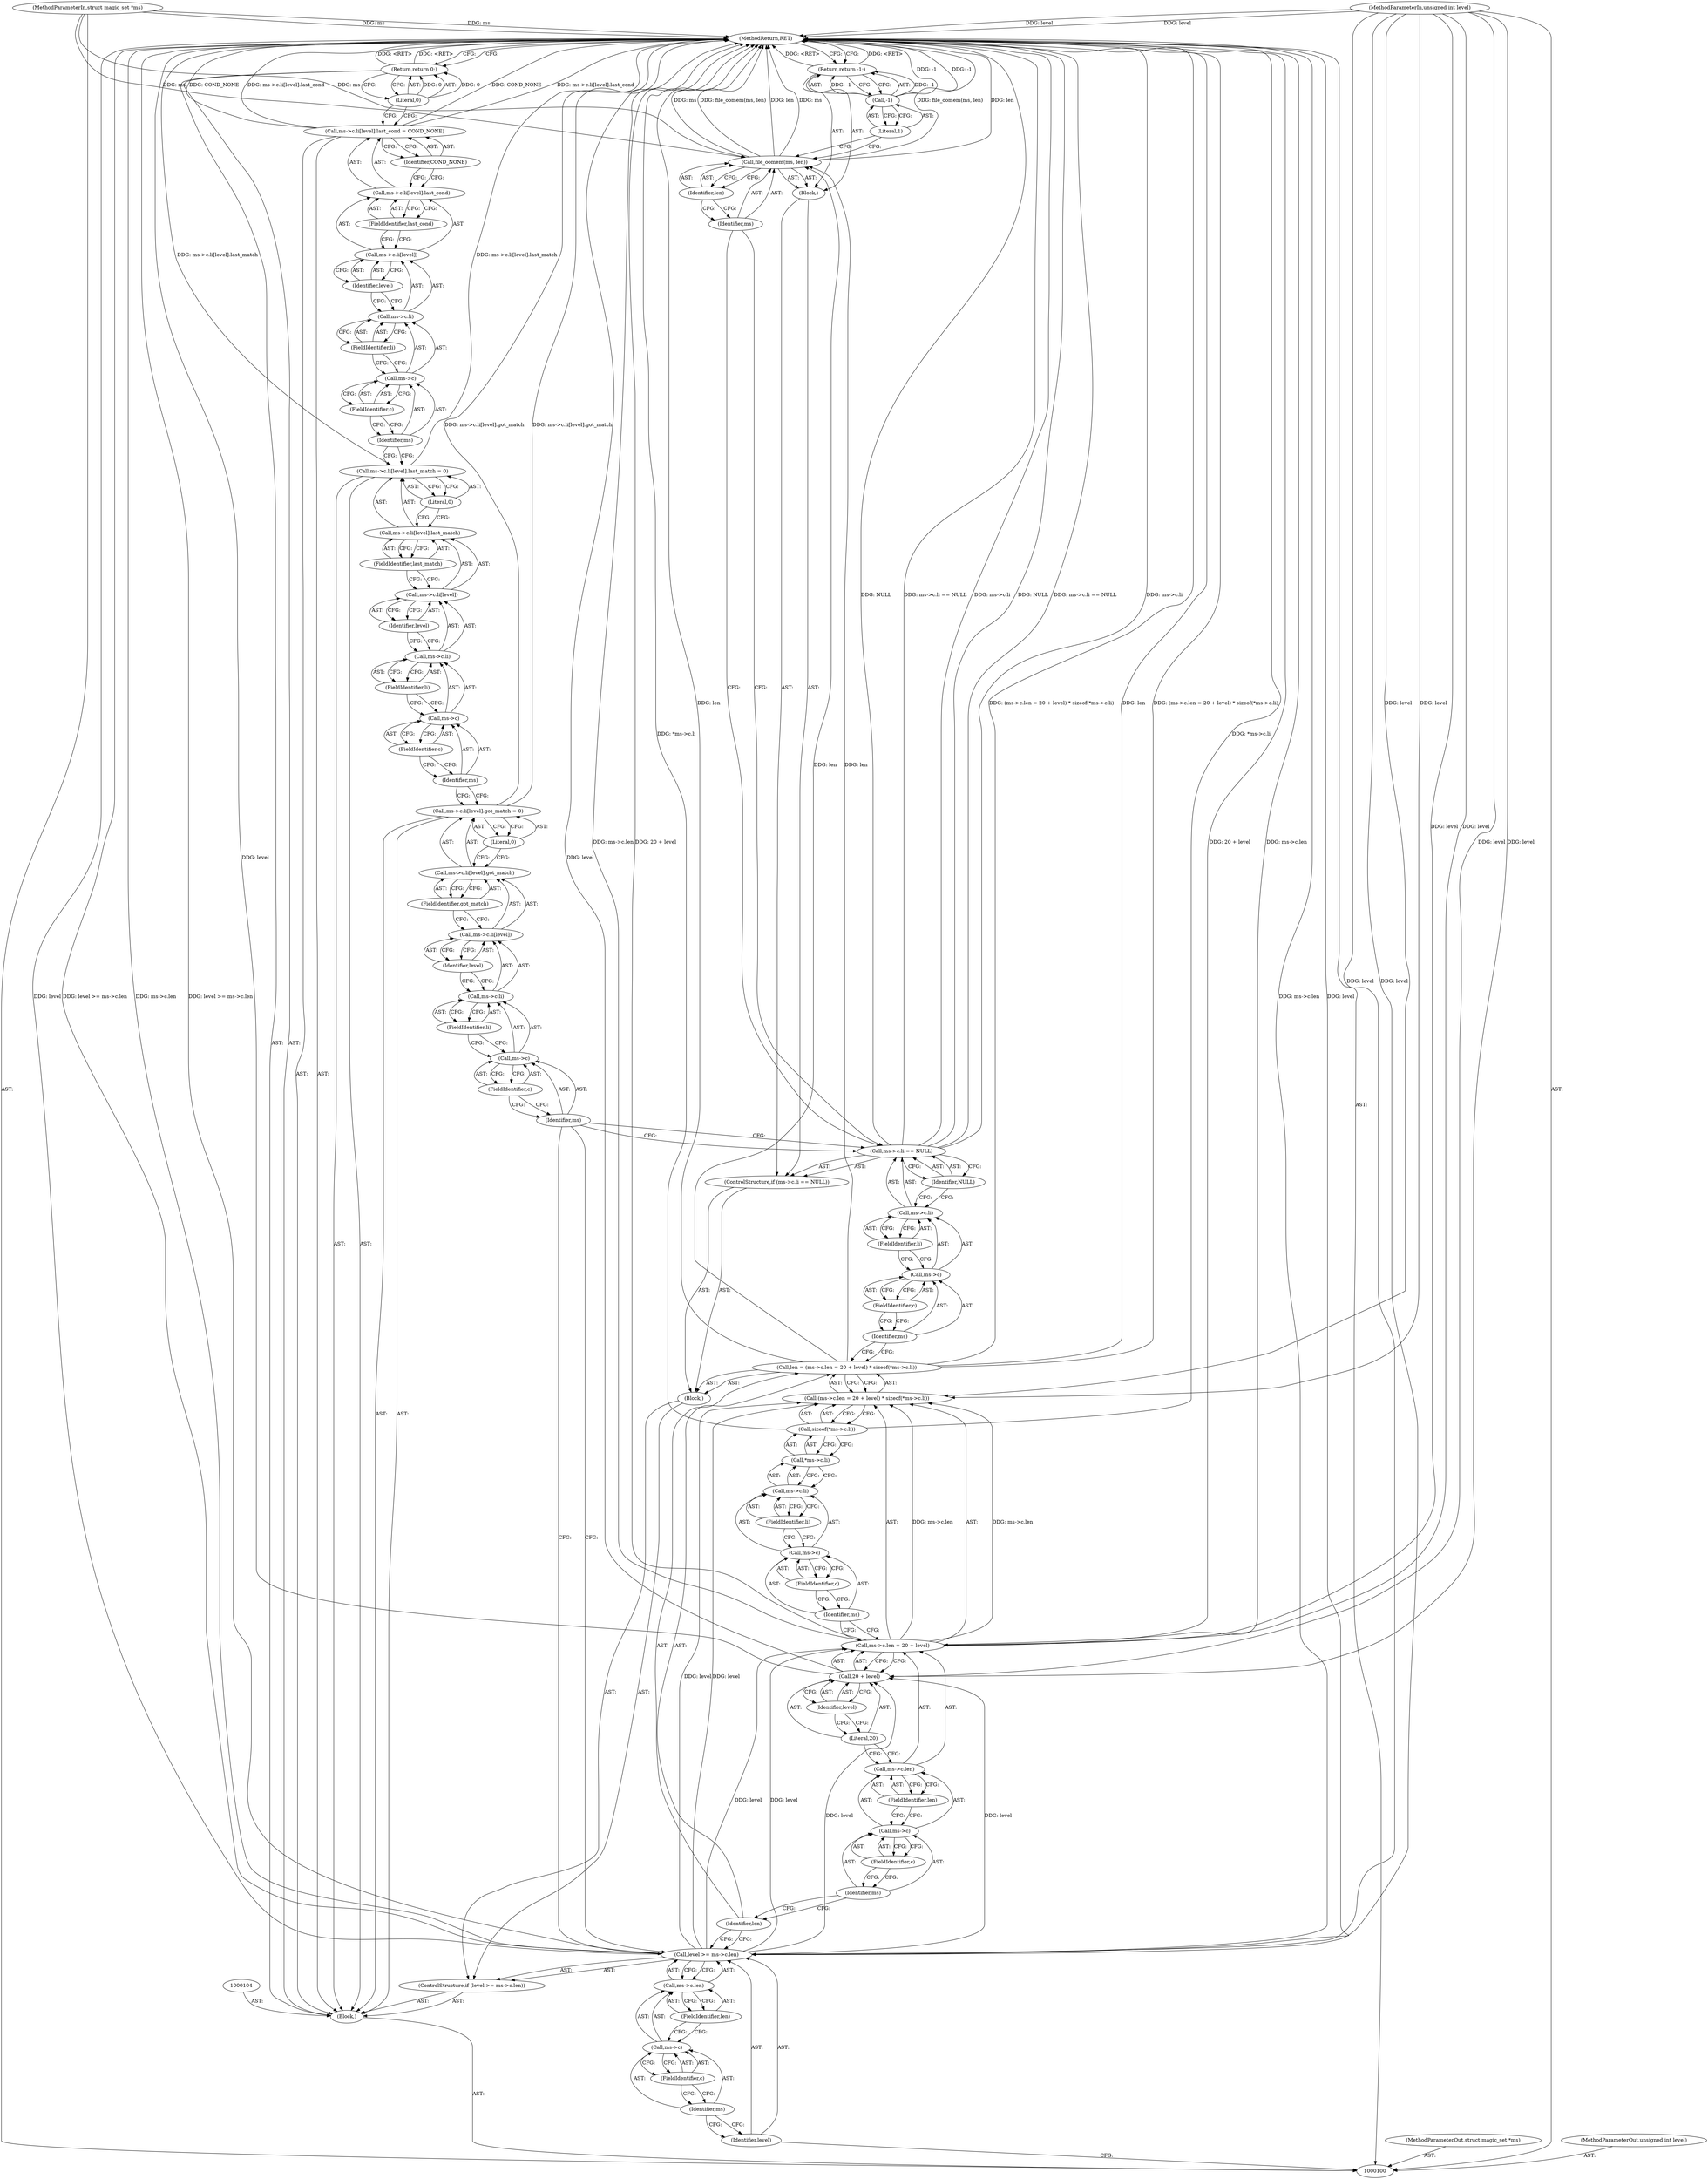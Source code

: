 digraph "0_file_6713ca45e7757297381f4b4cdb9cf5e624a9ad36" {
"1000183" [label="(MethodReturn,RET)"];
"1000101" [label="(MethodParameterIn,struct magic_set *ms)"];
"1000248" [label="(MethodParameterOut,struct magic_set *ms)"];
"1000102" [label="(MethodParameterIn,unsigned int level)"];
"1000249" [label="(MethodParameterOut,unsigned int level)"];
"1000138" [label="(FieldIdentifier,c)"];
"1000139" [label="(FieldIdentifier,li)"];
"1000140" [label="(Identifier,NULL)"];
"1000133" [label="(ControlStructure,if (ms->c.li == NULL))"];
"1000141" [label="(Block,)"];
"1000134" [label="(Call,ms->c.li == NULL)"];
"1000135" [label="(Call,ms->c.li)"];
"1000136" [label="(Call,ms->c)"];
"1000137" [label="(Identifier,ms)"];
"1000143" [label="(Identifier,ms)"];
"1000144" [label="(Identifier,len)"];
"1000142" [label="(Call,file_oomem(ms, len))"];
"1000146" [label="(Call,-1)"];
"1000147" [label="(Literal,1)"];
"1000145" [label="(Return,return -1;)"];
"1000148" [label="(Call,ms->c.li[level].got_match = 0)"];
"1000149" [label="(Call,ms->c.li[level].got_match)"];
"1000150" [label="(Call,ms->c.li[level])"];
"1000151" [label="(Call,ms->c.li)"];
"1000152" [label="(Call,ms->c)"];
"1000153" [label="(Identifier,ms)"];
"1000156" [label="(Identifier,level)"];
"1000157" [label="(FieldIdentifier,got_match)"];
"1000158" [label="(Literal,0)"];
"1000154" [label="(FieldIdentifier,c)"];
"1000155" [label="(FieldIdentifier,li)"];
"1000159" [label="(Call,ms->c.li[level].last_match = 0)"];
"1000160" [label="(Call,ms->c.li[level].last_match)"];
"1000161" [label="(Call,ms->c.li[level])"];
"1000162" [label="(Call,ms->c.li)"];
"1000163" [label="(Call,ms->c)"];
"1000164" [label="(Identifier,ms)"];
"1000167" [label="(Identifier,level)"];
"1000168" [label="(FieldIdentifier,last_match)"];
"1000169" [label="(Literal,0)"];
"1000165" [label="(FieldIdentifier,c)"];
"1000166" [label="(FieldIdentifier,li)"];
"1000170" [label="(Call,ms->c.li[level].last_cond = COND_NONE)"];
"1000171" [label="(Call,ms->c.li[level].last_cond)"];
"1000172" [label="(Call,ms->c.li[level])"];
"1000173" [label="(Call,ms->c.li)"];
"1000174" [label="(Call,ms->c)"];
"1000175" [label="(Identifier,ms)"];
"1000178" [label="(Identifier,level)"];
"1000179" [label="(FieldIdentifier,last_cond)"];
"1000180" [label="(Identifier,COND_NONE)"];
"1000176" [label="(FieldIdentifier,c)"];
"1000177" [label="(FieldIdentifier,li)"];
"1000103" [label="(Block,)"];
"1000181" [label="(Return,return 0;)"];
"1000182" [label="(Literal,0)"];
"1000108" [label="(Call,ms->c.len)"];
"1000109" [label="(Call,ms->c)"];
"1000110" [label="(Identifier,ms)"];
"1000111" [label="(FieldIdentifier,c)"];
"1000105" [label="(ControlStructure,if (level >= ms->c.len))"];
"1000112" [label="(FieldIdentifier,len)"];
"1000113" [label="(Block,)"];
"1000106" [label="(Call,level >= ms->c.len)"];
"1000107" [label="(Identifier,level)"];
"1000121" [label="(FieldIdentifier,c)"];
"1000122" [label="(FieldIdentifier,len)"];
"1000114" [label="(Call,len = (ms->c.len = 20 + level) * sizeof(*ms->c.li))"];
"1000115" [label="(Identifier,len)"];
"1000123" [label="(Call,20 + level)"];
"1000124" [label="(Literal,20)"];
"1000125" [label="(Identifier,level)"];
"1000126" [label="(Call,sizeof(*ms->c.li))"];
"1000127" [label="(Call,*ms->c.li)"];
"1000128" [label="(Call,ms->c.li)"];
"1000129" [label="(Call,ms->c)"];
"1000130" [label="(Identifier,ms)"];
"1000131" [label="(FieldIdentifier,c)"];
"1000132" [label="(FieldIdentifier,li)"];
"1000116" [label="(Call,(ms->c.len = 20 + level) * sizeof(*ms->c.li))"];
"1000117" [label="(Call,ms->c.len = 20 + level)"];
"1000118" [label="(Call,ms->c.len)"];
"1000119" [label="(Call,ms->c)"];
"1000120" [label="(Identifier,ms)"];
"1000183" -> "1000100"  [label="AST: "];
"1000183" -> "1000145"  [label="CFG: "];
"1000183" -> "1000181"  [label="CFG: "];
"1000145" -> "1000183"  [label="DDG: <RET>"];
"1000181" -> "1000183"  [label="DDG: <RET>"];
"1000142" -> "1000183"  [label="DDG: file_oomem(ms, len)"];
"1000142" -> "1000183"  [label="DDG: len"];
"1000142" -> "1000183"  [label="DDG: ms"];
"1000123" -> "1000183"  [label="DDG: level"];
"1000106" -> "1000183"  [label="DDG: ms->c.len"];
"1000106" -> "1000183"  [label="DDG: level"];
"1000106" -> "1000183"  [label="DDG: level >= ms->c.len"];
"1000117" -> "1000183"  [label="DDG: 20 + level"];
"1000117" -> "1000183"  [label="DDG: ms->c.len"];
"1000134" -> "1000183"  [label="DDG: NULL"];
"1000134" -> "1000183"  [label="DDG: ms->c.li == NULL"];
"1000134" -> "1000183"  [label="DDG: ms->c.li"];
"1000126" -> "1000183"  [label="DDG: *ms->c.li"];
"1000102" -> "1000183"  [label="DDG: level"];
"1000146" -> "1000183"  [label="DDG: -1"];
"1000114" -> "1000183"  [label="DDG: (ms->c.len = 20 + level) * sizeof(*ms->c.li)"];
"1000114" -> "1000183"  [label="DDG: len"];
"1000159" -> "1000183"  [label="DDG: ms->c.li[level].last_match"];
"1000170" -> "1000183"  [label="DDG: COND_NONE"];
"1000170" -> "1000183"  [label="DDG: ms->c.li[level].last_cond"];
"1000148" -> "1000183"  [label="DDG: ms->c.li[level].got_match"];
"1000101" -> "1000183"  [label="DDG: ms"];
"1000101" -> "1000100"  [label="AST: "];
"1000101" -> "1000183"  [label="DDG: ms"];
"1000101" -> "1000142"  [label="DDG: ms"];
"1000248" -> "1000100"  [label="AST: "];
"1000102" -> "1000100"  [label="AST: "];
"1000102" -> "1000183"  [label="DDG: level"];
"1000102" -> "1000106"  [label="DDG: level"];
"1000102" -> "1000116"  [label="DDG: level"];
"1000102" -> "1000117"  [label="DDG: level"];
"1000102" -> "1000123"  [label="DDG: level"];
"1000249" -> "1000100"  [label="AST: "];
"1000138" -> "1000136"  [label="AST: "];
"1000138" -> "1000137"  [label="CFG: "];
"1000136" -> "1000138"  [label="CFG: "];
"1000139" -> "1000135"  [label="AST: "];
"1000139" -> "1000136"  [label="CFG: "];
"1000135" -> "1000139"  [label="CFG: "];
"1000140" -> "1000134"  [label="AST: "];
"1000140" -> "1000135"  [label="CFG: "];
"1000134" -> "1000140"  [label="CFG: "];
"1000133" -> "1000113"  [label="AST: "];
"1000134" -> "1000133"  [label="AST: "];
"1000141" -> "1000133"  [label="AST: "];
"1000141" -> "1000133"  [label="AST: "];
"1000142" -> "1000141"  [label="AST: "];
"1000145" -> "1000141"  [label="AST: "];
"1000134" -> "1000133"  [label="AST: "];
"1000134" -> "1000140"  [label="CFG: "];
"1000135" -> "1000134"  [label="AST: "];
"1000140" -> "1000134"  [label="AST: "];
"1000143" -> "1000134"  [label="CFG: "];
"1000153" -> "1000134"  [label="CFG: "];
"1000134" -> "1000183"  [label="DDG: NULL"];
"1000134" -> "1000183"  [label="DDG: ms->c.li == NULL"];
"1000134" -> "1000183"  [label="DDG: ms->c.li"];
"1000135" -> "1000134"  [label="AST: "];
"1000135" -> "1000139"  [label="CFG: "];
"1000136" -> "1000135"  [label="AST: "];
"1000139" -> "1000135"  [label="AST: "];
"1000140" -> "1000135"  [label="CFG: "];
"1000136" -> "1000135"  [label="AST: "];
"1000136" -> "1000138"  [label="CFG: "];
"1000137" -> "1000136"  [label="AST: "];
"1000138" -> "1000136"  [label="AST: "];
"1000139" -> "1000136"  [label="CFG: "];
"1000137" -> "1000136"  [label="AST: "];
"1000137" -> "1000114"  [label="CFG: "];
"1000138" -> "1000137"  [label="CFG: "];
"1000143" -> "1000142"  [label="AST: "];
"1000143" -> "1000134"  [label="CFG: "];
"1000144" -> "1000143"  [label="CFG: "];
"1000144" -> "1000142"  [label="AST: "];
"1000144" -> "1000143"  [label="CFG: "];
"1000142" -> "1000144"  [label="CFG: "];
"1000142" -> "1000141"  [label="AST: "];
"1000142" -> "1000144"  [label="CFG: "];
"1000143" -> "1000142"  [label="AST: "];
"1000144" -> "1000142"  [label="AST: "];
"1000147" -> "1000142"  [label="CFG: "];
"1000142" -> "1000183"  [label="DDG: file_oomem(ms, len)"];
"1000142" -> "1000183"  [label="DDG: len"];
"1000142" -> "1000183"  [label="DDG: ms"];
"1000101" -> "1000142"  [label="DDG: ms"];
"1000114" -> "1000142"  [label="DDG: len"];
"1000146" -> "1000145"  [label="AST: "];
"1000146" -> "1000147"  [label="CFG: "];
"1000147" -> "1000146"  [label="AST: "];
"1000145" -> "1000146"  [label="CFG: "];
"1000146" -> "1000183"  [label="DDG: -1"];
"1000146" -> "1000145"  [label="DDG: -1"];
"1000147" -> "1000146"  [label="AST: "];
"1000147" -> "1000142"  [label="CFG: "];
"1000146" -> "1000147"  [label="CFG: "];
"1000145" -> "1000141"  [label="AST: "];
"1000145" -> "1000146"  [label="CFG: "];
"1000146" -> "1000145"  [label="AST: "];
"1000183" -> "1000145"  [label="CFG: "];
"1000145" -> "1000183"  [label="DDG: <RET>"];
"1000146" -> "1000145"  [label="DDG: -1"];
"1000148" -> "1000103"  [label="AST: "];
"1000148" -> "1000158"  [label="CFG: "];
"1000149" -> "1000148"  [label="AST: "];
"1000158" -> "1000148"  [label="AST: "];
"1000164" -> "1000148"  [label="CFG: "];
"1000148" -> "1000183"  [label="DDG: ms->c.li[level].got_match"];
"1000149" -> "1000148"  [label="AST: "];
"1000149" -> "1000157"  [label="CFG: "];
"1000150" -> "1000149"  [label="AST: "];
"1000157" -> "1000149"  [label="AST: "];
"1000158" -> "1000149"  [label="CFG: "];
"1000150" -> "1000149"  [label="AST: "];
"1000150" -> "1000156"  [label="CFG: "];
"1000151" -> "1000150"  [label="AST: "];
"1000156" -> "1000150"  [label="AST: "];
"1000157" -> "1000150"  [label="CFG: "];
"1000151" -> "1000150"  [label="AST: "];
"1000151" -> "1000155"  [label="CFG: "];
"1000152" -> "1000151"  [label="AST: "];
"1000155" -> "1000151"  [label="AST: "];
"1000156" -> "1000151"  [label="CFG: "];
"1000152" -> "1000151"  [label="AST: "];
"1000152" -> "1000154"  [label="CFG: "];
"1000153" -> "1000152"  [label="AST: "];
"1000154" -> "1000152"  [label="AST: "];
"1000155" -> "1000152"  [label="CFG: "];
"1000153" -> "1000152"  [label="AST: "];
"1000153" -> "1000134"  [label="CFG: "];
"1000153" -> "1000106"  [label="CFG: "];
"1000154" -> "1000153"  [label="CFG: "];
"1000156" -> "1000150"  [label="AST: "];
"1000156" -> "1000151"  [label="CFG: "];
"1000150" -> "1000156"  [label="CFG: "];
"1000157" -> "1000149"  [label="AST: "];
"1000157" -> "1000150"  [label="CFG: "];
"1000149" -> "1000157"  [label="CFG: "];
"1000158" -> "1000148"  [label="AST: "];
"1000158" -> "1000149"  [label="CFG: "];
"1000148" -> "1000158"  [label="CFG: "];
"1000154" -> "1000152"  [label="AST: "];
"1000154" -> "1000153"  [label="CFG: "];
"1000152" -> "1000154"  [label="CFG: "];
"1000155" -> "1000151"  [label="AST: "];
"1000155" -> "1000152"  [label="CFG: "];
"1000151" -> "1000155"  [label="CFG: "];
"1000159" -> "1000103"  [label="AST: "];
"1000159" -> "1000169"  [label="CFG: "];
"1000160" -> "1000159"  [label="AST: "];
"1000169" -> "1000159"  [label="AST: "];
"1000175" -> "1000159"  [label="CFG: "];
"1000159" -> "1000183"  [label="DDG: ms->c.li[level].last_match"];
"1000160" -> "1000159"  [label="AST: "];
"1000160" -> "1000168"  [label="CFG: "];
"1000161" -> "1000160"  [label="AST: "];
"1000168" -> "1000160"  [label="AST: "];
"1000169" -> "1000160"  [label="CFG: "];
"1000161" -> "1000160"  [label="AST: "];
"1000161" -> "1000167"  [label="CFG: "];
"1000162" -> "1000161"  [label="AST: "];
"1000167" -> "1000161"  [label="AST: "];
"1000168" -> "1000161"  [label="CFG: "];
"1000162" -> "1000161"  [label="AST: "];
"1000162" -> "1000166"  [label="CFG: "];
"1000163" -> "1000162"  [label="AST: "];
"1000166" -> "1000162"  [label="AST: "];
"1000167" -> "1000162"  [label="CFG: "];
"1000163" -> "1000162"  [label="AST: "];
"1000163" -> "1000165"  [label="CFG: "];
"1000164" -> "1000163"  [label="AST: "];
"1000165" -> "1000163"  [label="AST: "];
"1000166" -> "1000163"  [label="CFG: "];
"1000164" -> "1000163"  [label="AST: "];
"1000164" -> "1000148"  [label="CFG: "];
"1000165" -> "1000164"  [label="CFG: "];
"1000167" -> "1000161"  [label="AST: "];
"1000167" -> "1000162"  [label="CFG: "];
"1000161" -> "1000167"  [label="CFG: "];
"1000168" -> "1000160"  [label="AST: "];
"1000168" -> "1000161"  [label="CFG: "];
"1000160" -> "1000168"  [label="CFG: "];
"1000169" -> "1000159"  [label="AST: "];
"1000169" -> "1000160"  [label="CFG: "];
"1000159" -> "1000169"  [label="CFG: "];
"1000165" -> "1000163"  [label="AST: "];
"1000165" -> "1000164"  [label="CFG: "];
"1000163" -> "1000165"  [label="CFG: "];
"1000166" -> "1000162"  [label="AST: "];
"1000166" -> "1000163"  [label="CFG: "];
"1000162" -> "1000166"  [label="CFG: "];
"1000170" -> "1000103"  [label="AST: "];
"1000170" -> "1000180"  [label="CFG: "];
"1000171" -> "1000170"  [label="AST: "];
"1000180" -> "1000170"  [label="AST: "];
"1000182" -> "1000170"  [label="CFG: "];
"1000170" -> "1000183"  [label="DDG: COND_NONE"];
"1000170" -> "1000183"  [label="DDG: ms->c.li[level].last_cond"];
"1000171" -> "1000170"  [label="AST: "];
"1000171" -> "1000179"  [label="CFG: "];
"1000172" -> "1000171"  [label="AST: "];
"1000179" -> "1000171"  [label="AST: "];
"1000180" -> "1000171"  [label="CFG: "];
"1000172" -> "1000171"  [label="AST: "];
"1000172" -> "1000178"  [label="CFG: "];
"1000173" -> "1000172"  [label="AST: "];
"1000178" -> "1000172"  [label="AST: "];
"1000179" -> "1000172"  [label="CFG: "];
"1000173" -> "1000172"  [label="AST: "];
"1000173" -> "1000177"  [label="CFG: "];
"1000174" -> "1000173"  [label="AST: "];
"1000177" -> "1000173"  [label="AST: "];
"1000178" -> "1000173"  [label="CFG: "];
"1000174" -> "1000173"  [label="AST: "];
"1000174" -> "1000176"  [label="CFG: "];
"1000175" -> "1000174"  [label="AST: "];
"1000176" -> "1000174"  [label="AST: "];
"1000177" -> "1000174"  [label="CFG: "];
"1000175" -> "1000174"  [label="AST: "];
"1000175" -> "1000159"  [label="CFG: "];
"1000176" -> "1000175"  [label="CFG: "];
"1000178" -> "1000172"  [label="AST: "];
"1000178" -> "1000173"  [label="CFG: "];
"1000172" -> "1000178"  [label="CFG: "];
"1000179" -> "1000171"  [label="AST: "];
"1000179" -> "1000172"  [label="CFG: "];
"1000171" -> "1000179"  [label="CFG: "];
"1000180" -> "1000170"  [label="AST: "];
"1000180" -> "1000171"  [label="CFG: "];
"1000170" -> "1000180"  [label="CFG: "];
"1000176" -> "1000174"  [label="AST: "];
"1000176" -> "1000175"  [label="CFG: "];
"1000174" -> "1000176"  [label="CFG: "];
"1000177" -> "1000173"  [label="AST: "];
"1000177" -> "1000174"  [label="CFG: "];
"1000173" -> "1000177"  [label="CFG: "];
"1000103" -> "1000100"  [label="AST: "];
"1000104" -> "1000103"  [label="AST: "];
"1000105" -> "1000103"  [label="AST: "];
"1000148" -> "1000103"  [label="AST: "];
"1000159" -> "1000103"  [label="AST: "];
"1000170" -> "1000103"  [label="AST: "];
"1000181" -> "1000103"  [label="AST: "];
"1000181" -> "1000103"  [label="AST: "];
"1000181" -> "1000182"  [label="CFG: "];
"1000182" -> "1000181"  [label="AST: "];
"1000183" -> "1000181"  [label="CFG: "];
"1000181" -> "1000183"  [label="DDG: <RET>"];
"1000182" -> "1000181"  [label="DDG: 0"];
"1000182" -> "1000181"  [label="AST: "];
"1000182" -> "1000170"  [label="CFG: "];
"1000181" -> "1000182"  [label="CFG: "];
"1000182" -> "1000181"  [label="DDG: 0"];
"1000108" -> "1000106"  [label="AST: "];
"1000108" -> "1000112"  [label="CFG: "];
"1000109" -> "1000108"  [label="AST: "];
"1000112" -> "1000108"  [label="AST: "];
"1000106" -> "1000108"  [label="CFG: "];
"1000109" -> "1000108"  [label="AST: "];
"1000109" -> "1000111"  [label="CFG: "];
"1000110" -> "1000109"  [label="AST: "];
"1000111" -> "1000109"  [label="AST: "];
"1000112" -> "1000109"  [label="CFG: "];
"1000110" -> "1000109"  [label="AST: "];
"1000110" -> "1000107"  [label="CFG: "];
"1000111" -> "1000110"  [label="CFG: "];
"1000111" -> "1000109"  [label="AST: "];
"1000111" -> "1000110"  [label="CFG: "];
"1000109" -> "1000111"  [label="CFG: "];
"1000105" -> "1000103"  [label="AST: "];
"1000106" -> "1000105"  [label="AST: "];
"1000113" -> "1000105"  [label="AST: "];
"1000112" -> "1000108"  [label="AST: "];
"1000112" -> "1000109"  [label="CFG: "];
"1000108" -> "1000112"  [label="CFG: "];
"1000113" -> "1000105"  [label="AST: "];
"1000114" -> "1000113"  [label="AST: "];
"1000133" -> "1000113"  [label="AST: "];
"1000106" -> "1000105"  [label="AST: "];
"1000106" -> "1000108"  [label="CFG: "];
"1000107" -> "1000106"  [label="AST: "];
"1000108" -> "1000106"  [label="AST: "];
"1000115" -> "1000106"  [label="CFG: "];
"1000153" -> "1000106"  [label="CFG: "];
"1000106" -> "1000183"  [label="DDG: ms->c.len"];
"1000106" -> "1000183"  [label="DDG: level"];
"1000106" -> "1000183"  [label="DDG: level >= ms->c.len"];
"1000102" -> "1000106"  [label="DDG: level"];
"1000106" -> "1000116"  [label="DDG: level"];
"1000106" -> "1000117"  [label="DDG: level"];
"1000106" -> "1000123"  [label="DDG: level"];
"1000107" -> "1000106"  [label="AST: "];
"1000107" -> "1000100"  [label="CFG: "];
"1000110" -> "1000107"  [label="CFG: "];
"1000121" -> "1000119"  [label="AST: "];
"1000121" -> "1000120"  [label="CFG: "];
"1000119" -> "1000121"  [label="CFG: "];
"1000122" -> "1000118"  [label="AST: "];
"1000122" -> "1000119"  [label="CFG: "];
"1000118" -> "1000122"  [label="CFG: "];
"1000114" -> "1000113"  [label="AST: "];
"1000114" -> "1000116"  [label="CFG: "];
"1000115" -> "1000114"  [label="AST: "];
"1000116" -> "1000114"  [label="AST: "];
"1000137" -> "1000114"  [label="CFG: "];
"1000114" -> "1000183"  [label="DDG: (ms->c.len = 20 + level) * sizeof(*ms->c.li)"];
"1000114" -> "1000183"  [label="DDG: len"];
"1000114" -> "1000142"  [label="DDG: len"];
"1000115" -> "1000114"  [label="AST: "];
"1000115" -> "1000106"  [label="CFG: "];
"1000120" -> "1000115"  [label="CFG: "];
"1000123" -> "1000117"  [label="AST: "];
"1000123" -> "1000125"  [label="CFG: "];
"1000124" -> "1000123"  [label="AST: "];
"1000125" -> "1000123"  [label="AST: "];
"1000117" -> "1000123"  [label="CFG: "];
"1000123" -> "1000183"  [label="DDG: level"];
"1000106" -> "1000123"  [label="DDG: level"];
"1000102" -> "1000123"  [label="DDG: level"];
"1000124" -> "1000123"  [label="AST: "];
"1000124" -> "1000118"  [label="CFG: "];
"1000125" -> "1000124"  [label="CFG: "];
"1000125" -> "1000123"  [label="AST: "];
"1000125" -> "1000124"  [label="CFG: "];
"1000123" -> "1000125"  [label="CFG: "];
"1000126" -> "1000116"  [label="AST: "];
"1000126" -> "1000127"  [label="CFG: "];
"1000127" -> "1000126"  [label="AST: "];
"1000116" -> "1000126"  [label="CFG: "];
"1000126" -> "1000183"  [label="DDG: *ms->c.li"];
"1000127" -> "1000126"  [label="AST: "];
"1000127" -> "1000128"  [label="CFG: "];
"1000128" -> "1000127"  [label="AST: "];
"1000126" -> "1000127"  [label="CFG: "];
"1000128" -> "1000127"  [label="AST: "];
"1000128" -> "1000132"  [label="CFG: "];
"1000129" -> "1000128"  [label="AST: "];
"1000132" -> "1000128"  [label="AST: "];
"1000127" -> "1000128"  [label="CFG: "];
"1000129" -> "1000128"  [label="AST: "];
"1000129" -> "1000131"  [label="CFG: "];
"1000130" -> "1000129"  [label="AST: "];
"1000131" -> "1000129"  [label="AST: "];
"1000132" -> "1000129"  [label="CFG: "];
"1000130" -> "1000129"  [label="AST: "];
"1000130" -> "1000117"  [label="CFG: "];
"1000131" -> "1000130"  [label="CFG: "];
"1000131" -> "1000129"  [label="AST: "];
"1000131" -> "1000130"  [label="CFG: "];
"1000129" -> "1000131"  [label="CFG: "];
"1000132" -> "1000128"  [label="AST: "];
"1000132" -> "1000129"  [label="CFG: "];
"1000128" -> "1000132"  [label="CFG: "];
"1000116" -> "1000114"  [label="AST: "];
"1000116" -> "1000126"  [label="CFG: "];
"1000117" -> "1000116"  [label="AST: "];
"1000126" -> "1000116"  [label="AST: "];
"1000114" -> "1000116"  [label="CFG: "];
"1000117" -> "1000116"  [label="DDG: ms->c.len"];
"1000106" -> "1000116"  [label="DDG: level"];
"1000102" -> "1000116"  [label="DDG: level"];
"1000117" -> "1000116"  [label="AST: "];
"1000117" -> "1000123"  [label="CFG: "];
"1000118" -> "1000117"  [label="AST: "];
"1000123" -> "1000117"  [label="AST: "];
"1000130" -> "1000117"  [label="CFG: "];
"1000117" -> "1000183"  [label="DDG: 20 + level"];
"1000117" -> "1000183"  [label="DDG: ms->c.len"];
"1000117" -> "1000116"  [label="DDG: ms->c.len"];
"1000106" -> "1000117"  [label="DDG: level"];
"1000102" -> "1000117"  [label="DDG: level"];
"1000118" -> "1000117"  [label="AST: "];
"1000118" -> "1000122"  [label="CFG: "];
"1000119" -> "1000118"  [label="AST: "];
"1000122" -> "1000118"  [label="AST: "];
"1000124" -> "1000118"  [label="CFG: "];
"1000119" -> "1000118"  [label="AST: "];
"1000119" -> "1000121"  [label="CFG: "];
"1000120" -> "1000119"  [label="AST: "];
"1000121" -> "1000119"  [label="AST: "];
"1000122" -> "1000119"  [label="CFG: "];
"1000120" -> "1000119"  [label="AST: "];
"1000120" -> "1000115"  [label="CFG: "];
"1000121" -> "1000120"  [label="CFG: "];
}

